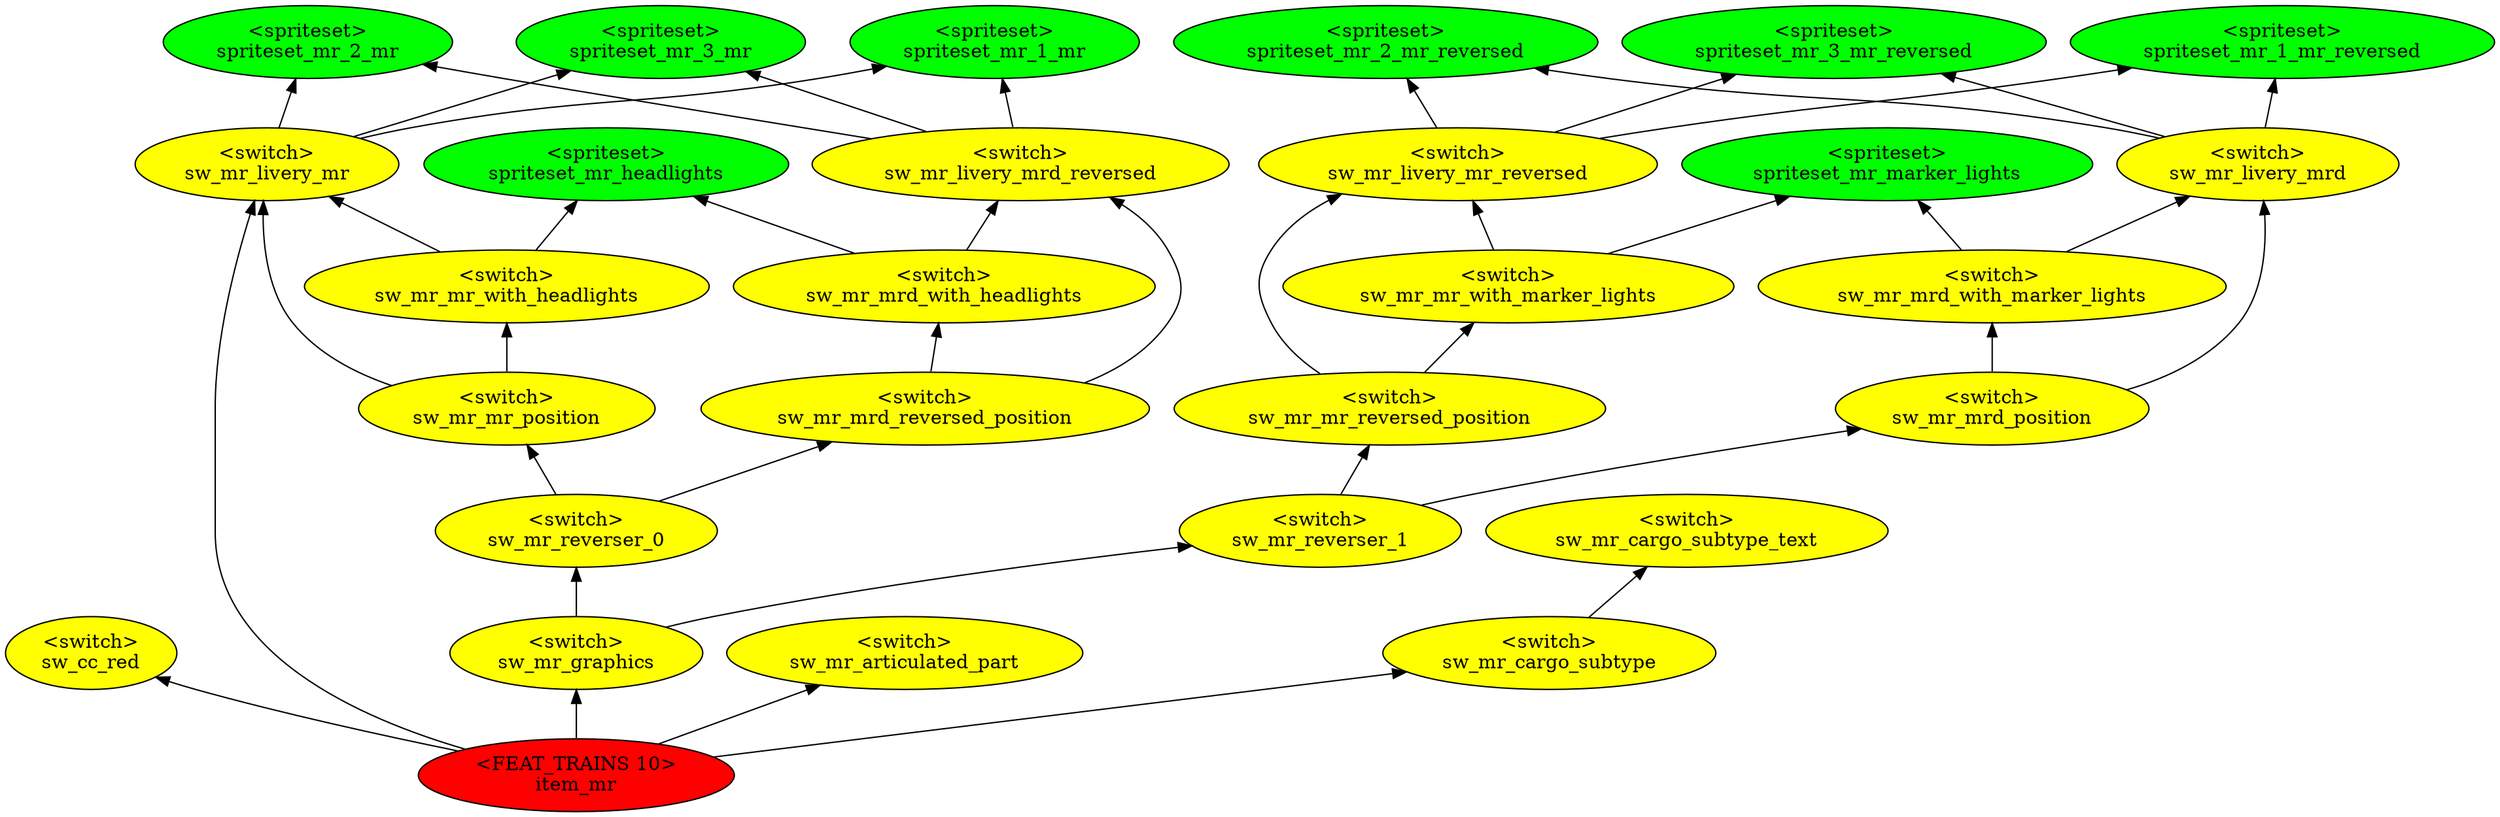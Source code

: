 digraph {
rankdir="BT"
sw_cc_red [fillcolor=yellow style="filled" label="<switch>\nsw_cc_red"]
spriteset_mr_headlights [fillcolor=green style="filled" label="<spriteset>\nspriteset_mr_headlights"]
spriteset_mr_marker_lights [fillcolor=green style="filled" label="<spriteset>\nspriteset_mr_marker_lights"]
spriteset_mr_1_mr [fillcolor=green style="filled" label="<spriteset>\nspriteset_mr_1_mr"]
spriteset_mr_1_mr_reversed [fillcolor=green style="filled" label="<spriteset>\nspriteset_mr_1_mr_reversed"]
spriteset_mr_2_mr [fillcolor=green style="filled" label="<spriteset>\nspriteset_mr_2_mr"]
spriteset_mr_2_mr_reversed [fillcolor=green style="filled" label="<spriteset>\nspriteset_mr_2_mr_reversed"]
spriteset_mr_3_mr [fillcolor=green style="filled" label="<spriteset>\nspriteset_mr_3_mr"]
spriteset_mr_3_mr_reversed [fillcolor=green style="filled" label="<spriteset>\nspriteset_mr_3_mr_reversed"]
sw_mr_livery_mr [fillcolor=yellow style="filled" label="<switch>\nsw_mr_livery_mr"]
sw_mr_livery_mr_reversed [fillcolor=yellow style="filled" label="<switch>\nsw_mr_livery_mr_reversed"]
sw_mr_livery_mrd [fillcolor=yellow style="filled" label="<switch>\nsw_mr_livery_mrd"]
sw_mr_livery_mrd_reversed [fillcolor=yellow style="filled" label="<switch>\nsw_mr_livery_mrd_reversed"]
sw_mr_mr_with_headlights [fillcolor=yellow style="filled" label="<switch>\nsw_mr_mr_with_headlights"]
sw_mr_mr_position [fillcolor=yellow style="filled" label="<switch>\nsw_mr_mr_position"]
sw_mr_mr_with_marker_lights [fillcolor=yellow style="filled" label="<switch>\nsw_mr_mr_with_marker_lights"]
sw_mr_mr_reversed_position [fillcolor=yellow style="filled" label="<switch>\nsw_mr_mr_reversed_position"]
sw_mr_mrd_with_headlights [fillcolor=yellow style="filled" label="<switch>\nsw_mr_mrd_with_headlights"]
sw_mr_mrd_reversed_position [fillcolor=yellow style="filled" label="<switch>\nsw_mr_mrd_reversed_position"]
sw_mr_mrd_with_marker_lights [fillcolor=yellow style="filled" label="<switch>\nsw_mr_mrd_with_marker_lights"]
sw_mr_mrd_position [fillcolor=yellow style="filled" label="<switch>\nsw_mr_mrd_position"]
sw_mr_reverser_0 [fillcolor=yellow style="filled" label="<switch>\nsw_mr_reverser_0"]
sw_mr_reverser_1 [fillcolor=yellow style="filled" label="<switch>\nsw_mr_reverser_1"]
sw_mr_graphics [fillcolor=yellow style="filled" label="<switch>\nsw_mr_graphics"]
sw_mr_articulated_part [fillcolor=yellow style="filled" label="<switch>\nsw_mr_articulated_part"]
sw_mr_cargo_subtype_text [fillcolor=yellow style="filled" label="<switch>\nsw_mr_cargo_subtype_text"]
sw_mr_cargo_subtype [fillcolor=yellow style="filled" label="<switch>\nsw_mr_cargo_subtype"]
item_mr [fillcolor=red style="filled" label="<FEAT_TRAINS 10>\nitem_mr"]
sw_mr_mrd_position->sw_mr_mrd_with_marker_lights
sw_mr_livery_mrd_reversed->spriteset_mr_1_mr
sw_mr_livery_mrd_reversed->spriteset_mr_3_mr
sw_mr_mrd_position->sw_mr_livery_mrd
sw_mr_mrd_reversed_position->sw_mr_livery_mrd_reversed
sw_mr_livery_mrd->spriteset_mr_3_mr_reversed
sw_mr_mrd_with_marker_lights->sw_mr_livery_mrd
sw_mr_mr_position->sw_mr_livery_mr
sw_mr_livery_mrd->spriteset_mr_1_mr_reversed
sw_mr_mr_position->sw_mr_mr_with_headlights
sw_mr_reverser_1->sw_mr_mrd_position
sw_mr_livery_mr_reversed->spriteset_mr_3_mr_reversed
sw_mr_mr_with_headlights->sw_mr_livery_mr
item_mr->sw_cc_red
sw_mr_livery_mr_reversed->spriteset_mr_1_mr_reversed
sw_mr_livery_mr->spriteset_mr_3_mr
sw_mr_livery_mrd_reversed->spriteset_mr_2_mr
sw_mr_reverser_0->sw_mr_mr_position
sw_mr_mr_reversed_position->sw_mr_mr_with_marker_lights
item_mr->sw_mr_livery_mr
sw_mr_mr_with_headlights->spriteset_mr_headlights
sw_mr_mr_with_marker_lights->sw_mr_livery_mr_reversed
sw_mr_mrd_with_headlights->spriteset_mr_headlights
sw_mr_livery_mrd->spriteset_mr_2_mr_reversed
sw_mr_mrd_reversed_position->sw_mr_mrd_with_headlights
sw_mr_livery_mr_reversed->spriteset_mr_2_mr_reversed
sw_mr_graphics->sw_mr_reverser_1
sw_mr_livery_mr->spriteset_mr_2_mr
sw_mr_mrd_with_headlights->sw_mr_livery_mrd_reversed
item_mr->sw_mr_graphics
item_mr->sw_mr_cargo_subtype
sw_mr_cargo_subtype->sw_mr_cargo_subtype_text
sw_mr_reverser_1->sw_mr_mr_reversed_position
sw_mr_graphics->sw_mr_reverser_0
sw_mr_mr_with_marker_lights->spriteset_mr_marker_lights
sw_mr_reverser_0->sw_mr_mrd_reversed_position
sw_mr_mr_reversed_position->sw_mr_livery_mr_reversed
item_mr->sw_mr_articulated_part
sw_mr_livery_mr->spriteset_mr_1_mr
sw_mr_mrd_with_marker_lights->spriteset_mr_marker_lights
}
